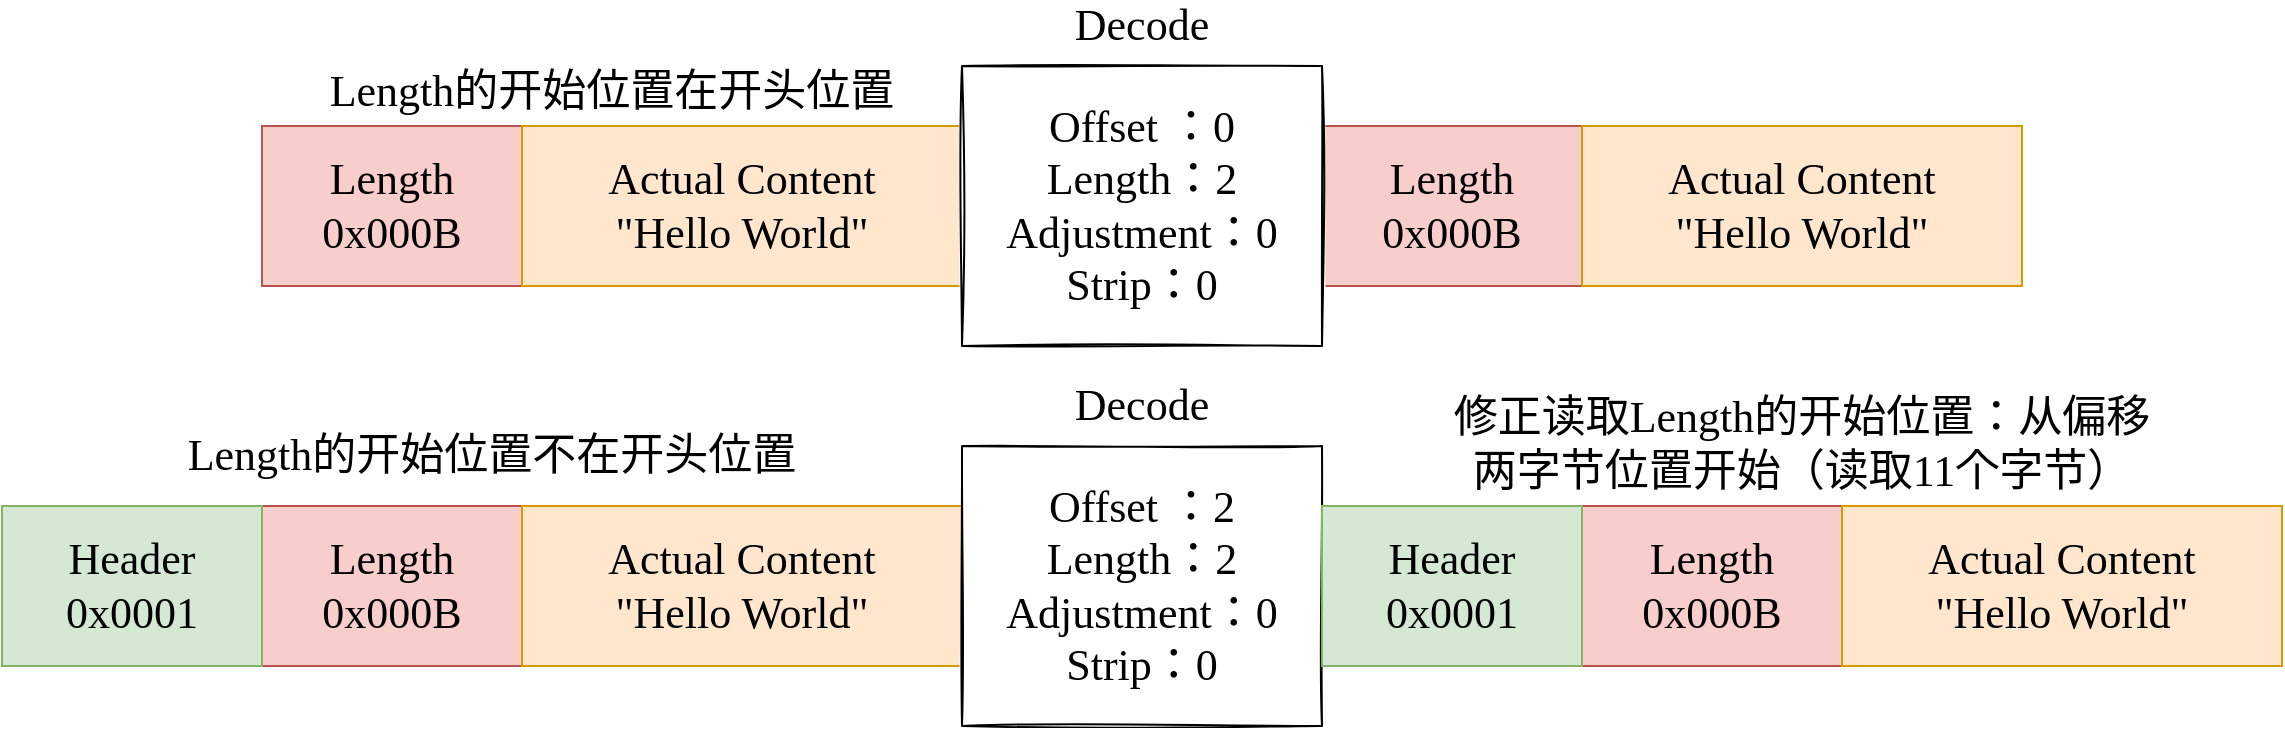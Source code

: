 <mxfile version="13.9.5" type="device"><diagram id="Or498SwFdYB57kh5RK15" name="第 1 页"><mxGraphModel dx="1086" dy="817" grid="1" gridSize="10" guides="1" tooltips="1" connect="1" arrows="1" fold="1" page="1" pageScale="1" pageWidth="827" pageHeight="1169" math="0" shadow="0"><root><mxCell id="0"/><mxCell id="1" parent="0"/><mxCell id="2WQC2h3ek5Zmty1SkG3o-4" value="" style="group" parent="1" vertex="1" connectable="0"><mxGeometry x="250" y="210" width="350" height="80" as="geometry"/></mxCell><mxCell id="2WQC2h3ek5Zmty1SkG3o-1" value="Length&lt;br style=&quot;font-size: 22px&quot;&gt;0x000B" style="rounded=0;whiteSpace=wrap;html=1;fontSize=22;fontFamily=Comic Sans MS;fillColor=#f8cecc;strokeColor=#b85450;" parent="2WQC2h3ek5Zmty1SkG3o-4" vertex="1"><mxGeometry width="130" height="80" as="geometry"/></mxCell><mxCell id="2WQC2h3ek5Zmty1SkG3o-2" value="Actual Content&lt;br style=&quot;font-size: 22px&quot;&gt;&quot;Hello World&quot;" style="rounded=0;whiteSpace=wrap;html=1;fontSize=22;fontFamily=Comic Sans MS;fillColor=#ffe6cc;strokeColor=#d79b00;" parent="2WQC2h3ek5Zmty1SkG3o-4" vertex="1"><mxGeometry x="130" width="220" height="80" as="geometry"/></mxCell><mxCell id="2WQC2h3ek5Zmty1SkG3o-8" value="Decode" style="text;html=1;strokeColor=none;fillColor=none;align=center;verticalAlign=middle;whiteSpace=wrap;rounded=0;glass=0;sketch=1;fontFamily=Comic Sans MS;fontSize=22;" parent="1" vertex="1"><mxGeometry x="670" y="150" width="40" height="20" as="geometry"/></mxCell><mxCell id="2WQC2h3ek5Zmty1SkG3o-9" value="" style="group" parent="1" vertex="1" connectable="0"><mxGeometry x="780" y="210" width="350" height="80" as="geometry"/></mxCell><mxCell id="2WQC2h3ek5Zmty1SkG3o-10" value="Length&lt;br style=&quot;font-size: 22px&quot;&gt;0x000B" style="rounded=0;whiteSpace=wrap;html=1;fontSize=22;fontFamily=Comic Sans MS;fillColor=#f8cecc;strokeColor=#b85450;" parent="2WQC2h3ek5Zmty1SkG3o-9" vertex="1"><mxGeometry width="130" height="80" as="geometry"/></mxCell><mxCell id="2WQC2h3ek5Zmty1SkG3o-11" value="Actual Content&lt;br style=&quot;font-size: 22px&quot;&gt;&quot;Hello World&quot;" style="rounded=0;whiteSpace=wrap;html=1;fontSize=22;fontFamily=Comic Sans MS;fillColor=#ffe6cc;strokeColor=#d79b00;" parent="2WQC2h3ek5Zmty1SkG3o-9" vertex="1"><mxGeometry x="130" width="220" height="80" as="geometry"/></mxCell><mxCell id="2WQC2h3ek5Zmty1SkG3o-13" value="" style="group" parent="1" vertex="1" connectable="0"><mxGeometry x="250" y="400" width="350" height="80" as="geometry"/></mxCell><mxCell id="2WQC2h3ek5Zmty1SkG3o-14" value="Length&lt;br style=&quot;font-size: 22px&quot;&gt;0x000B" style="rounded=0;whiteSpace=wrap;html=1;fontSize=22;fontFamily=Comic Sans MS;fillColor=#f8cecc;strokeColor=#b85450;" parent="2WQC2h3ek5Zmty1SkG3o-13" vertex="1"><mxGeometry width="130" height="80" as="geometry"/></mxCell><mxCell id="2WQC2h3ek5Zmty1SkG3o-15" value="Actual Content&lt;br style=&quot;font-size: 22px&quot;&gt;&quot;Hello World&quot;" style="rounded=0;whiteSpace=wrap;html=1;fontSize=22;fontFamily=Comic Sans MS;fillColor=#ffe6cc;strokeColor=#d79b00;" parent="2WQC2h3ek5Zmty1SkG3o-13" vertex="1"><mxGeometry x="130" width="220" height="80" as="geometry"/></mxCell><mxCell id="2WQC2h3ek5Zmty1SkG3o-16" value="&lt;span&gt;Offset ：2&lt;/span&gt;&lt;br&gt;&lt;span&gt;Length：2&lt;/span&gt;&lt;br&gt;&lt;span&gt;Adjustment：0&lt;/span&gt;&lt;br&gt;&lt;span&gt;Strip：0&lt;/span&gt;" style="rounded=0;whiteSpace=wrap;html=1;fontFamily=Comic Sans MS;fontSize=22;align=center;glass=0;sketch=1;" parent="1" vertex="1"><mxGeometry x="600" y="370" width="180" height="140" as="geometry"/></mxCell><mxCell id="2WQC2h3ek5Zmty1SkG3o-17" value="Decode" style="text;html=1;strokeColor=none;fillColor=none;align=center;verticalAlign=middle;whiteSpace=wrap;rounded=0;glass=0;sketch=1;fontFamily=Comic Sans MS;fontSize=22;" parent="1" vertex="1"><mxGeometry x="670" y="340" width="40" height="20" as="geometry"/></mxCell><mxCell id="2WQC2h3ek5Zmty1SkG3o-7" value="&lt;span&gt;Offset ：0&lt;/span&gt;&lt;br&gt;&lt;span&gt;Length：2&lt;/span&gt;&lt;br&gt;&lt;span&gt;Adjustment：0&lt;/span&gt;&lt;br&gt;&lt;span&gt;Strip：0&lt;/span&gt;" style="rounded=0;whiteSpace=wrap;html=1;fontFamily=Comic Sans MS;fontSize=22;align=center;glass=0;sketch=1;" parent="1" vertex="1"><mxGeometry x="600" y="180" width="180" height="140" as="geometry"/></mxCell><mxCell id="2WQC2h3ek5Zmty1SkG3o-23" value="" style="group" parent="1" vertex="1" connectable="0"><mxGeometry x="910" y="400" width="350" height="80" as="geometry"/></mxCell><mxCell id="2WQC2h3ek5Zmty1SkG3o-24" value="Length&lt;br style=&quot;font-size: 22px&quot;&gt;0x000B" style="rounded=0;whiteSpace=wrap;html=1;fontSize=22;fontFamily=Comic Sans MS;fillColor=#f8cecc;strokeColor=#b85450;" parent="2WQC2h3ek5Zmty1SkG3o-23" vertex="1"><mxGeometry width="130" height="80" as="geometry"/></mxCell><mxCell id="2WQC2h3ek5Zmty1SkG3o-25" value="Actual Content&lt;br style=&quot;font-size: 22px&quot;&gt;&quot;Hello World&quot;" style="rounded=0;whiteSpace=wrap;html=1;fontSize=22;fontFamily=Comic Sans MS;fillColor=#ffe6cc;strokeColor=#d79b00;" parent="2WQC2h3ek5Zmty1SkG3o-23" vertex="1"><mxGeometry x="130" width="220" height="80" as="geometry"/></mxCell><mxCell id="2WQC2h3ek5Zmty1SkG3o-29" value="Header&lt;br&gt;0x0001" style="rounded=0;whiteSpace=wrap;html=1;glass=0;sketch=0;fontFamily=Comic Sans MS;fontSize=22;align=center;fillColor=#d5e8d4;strokeColor=#82b366;" parent="1" vertex="1"><mxGeometry x="120" y="400" width="130" height="80" as="geometry"/></mxCell><mxCell id="2WQC2h3ek5Zmty1SkG3o-30" value="Header&lt;br&gt;0x0001" style="rounded=0;whiteSpace=wrap;html=1;glass=0;sketch=0;fontFamily=Comic Sans MS;fontSize=22;align=center;fillColor=#d5e8d4;strokeColor=#82b366;" parent="1" vertex="1"><mxGeometry x="780" y="400" width="130" height="80" as="geometry"/></mxCell><mxCell id="2WQC2h3ek5Zmty1SkG3o-31" value="修正读取Length的开始位置：从偏移两字节位置开始（读取11个字节）" style="text;html=1;strokeColor=none;fillColor=none;align=center;verticalAlign=middle;whiteSpace=wrap;rounded=0;glass=0;sketch=0;fontFamily=Comic Sans MS;fontSize=22;" parent="1" vertex="1"><mxGeometry x="840" y="339" width="360" height="60" as="geometry"/></mxCell><mxCell id="2WQC2h3ek5Zmty1SkG3o-32" value="Length的开始位置不在开头位置" style="text;html=1;strokeColor=none;fillColor=none;align=center;verticalAlign=middle;whiteSpace=wrap;rounded=0;glass=0;sketch=0;fontFamily=Comic Sans MS;fontSize=22;" parent="1" vertex="1"><mxGeometry x="200" y="360" width="330" height="30" as="geometry"/></mxCell><mxCell id="2WQC2h3ek5Zmty1SkG3o-33" value="Length的开始位置在开头位置" style="text;html=1;strokeColor=none;fillColor=none;align=center;verticalAlign=middle;whiteSpace=wrap;rounded=0;glass=0;sketch=0;fontFamily=Comic Sans MS;fontSize=22;" parent="1" vertex="1"><mxGeometry x="260" y="178" width="330" height="30" as="geometry"/></mxCell></root></mxGraphModel></diagram></mxfile>
